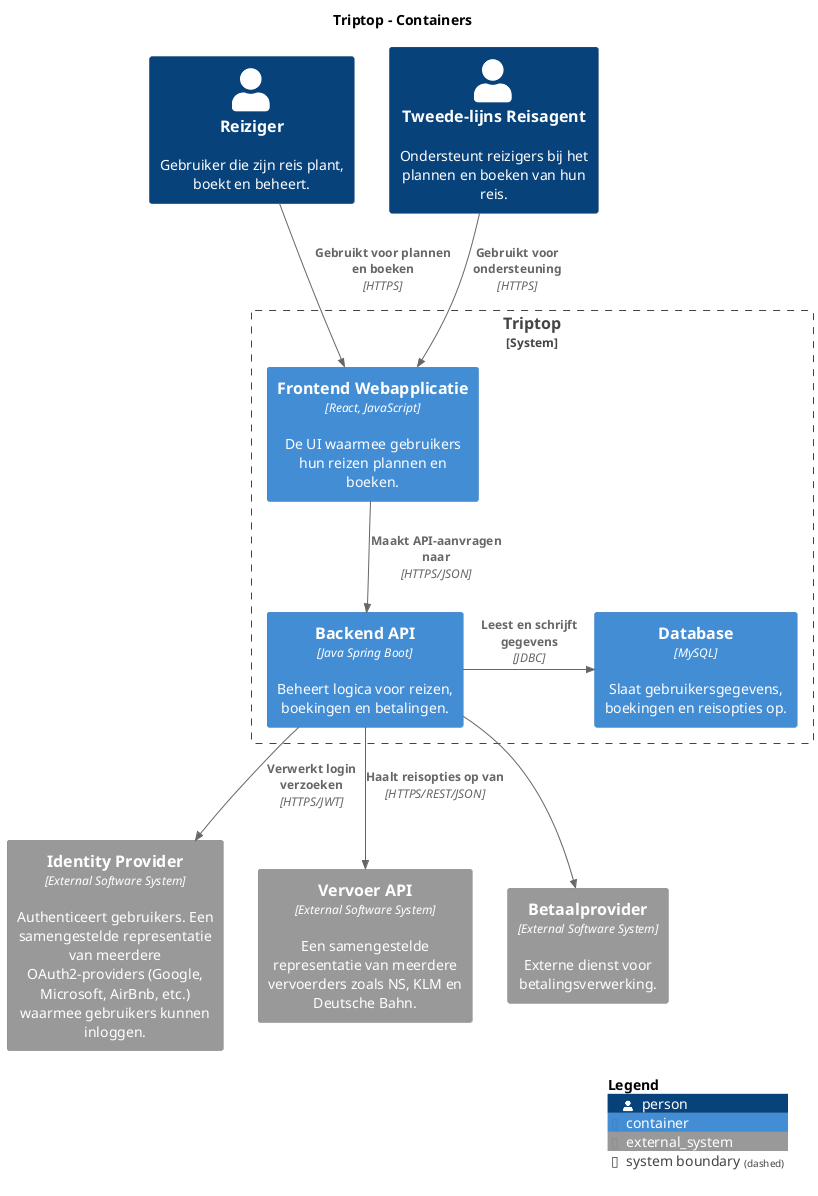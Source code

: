 @startuml
set separator none
title Triptop - Containers

top to bottom direction

!include <C4/C4>
!include <C4/C4_Context>
!include <C4/C4_Container>

Person(Reiziger, "Reiziger", $descr="Gebruiker die zijn reis plant, boekt en beheert.", $tags="", $link="")
Person(TweedelijnsReisagent, "Tweede-lijns Reisagent", $descr="Ondersteunt reizigers bij het plannen en boeken van hun reis.", $tags="", $link="")
System_Ext(IdentityProvider, "Identity Provider", $descr="Authenticeert gebruikers. Een samengestelde representatie van meerdere OAuth2-providers (Google, Microsoft, AirBnb, etc.) waarmee gebruikers kunnen inloggen.", $type="External Software System", $link="")
System_Ext(VervoerAPI, "Vervoer API", $descr="Een samengestelde representatie van meerdere vervoerders zoals NS, KLM en Deutsche Bahn.", $type="External Software System", $link="")
System_Ext(Betaalprovider, "Betaalprovider", $descr="Externe dienst voor betalingsverwerking.", $type="External Software System", $link="")

System_Boundary("Triptop_boundary", "Triptop", $tags="") {
  Container(Triptop.FrontendWebapplicatie, "Frontend Webapplicatie", $techn="React, JavaScript", $descr="De UI waarmee gebruikers hun reizen plannen en boeken.", $tags="", $link="")
  Container(Triptop.BackendAPI, "Backend API", $techn="Java Spring Boot", $descr="Beheert logica voor reizen, boekingen en betalingen.", $tags="", $link="")
  Container(Triptop.Database, "Database", $techn="MySQL", $descr="Slaat gebruikersgegevens, boekingen en reisopties op.", $tags="", $link="")
}

Rel(Reiziger, Triptop.FrontendWebapplicatie, "Gebruikt voor plannen en boeken", $techn="HTTPS", $tags="", $link="")
Rel(TweedelijnsReisagent, Triptop.FrontendWebapplicatie, "Gebruikt voor ondersteuning", $techn="HTTPS", $tags="", $link="")
Rel(Triptop.FrontendWebapplicatie, Triptop.BackendAPI, "Maakt API-aanvragen naar", $techn="HTTPS/JSON", $tags="", $link="")
Rel_R(Triptop.BackendAPI, Triptop.Database, "Leest en schrijft gegevens", $techn="JDBC", $tags="", $link="")
Rel(Triptop.BackendAPI, IdentityProvider, "Verwerkt login verzoeken", $techn="HTTPS/JWT", $tags="", $link="")
Rel(Triptop.BackendAPI, VervoerAPI, "Haalt reisopties op van", $techn="HTTPS/REST/JSON", $tags="", $link="")
Rel(Triptop.BackendAPI, Betaalprovider, "", $techn="", $tags="", $link="")

SHOW_LEGEND(true)
@enduml